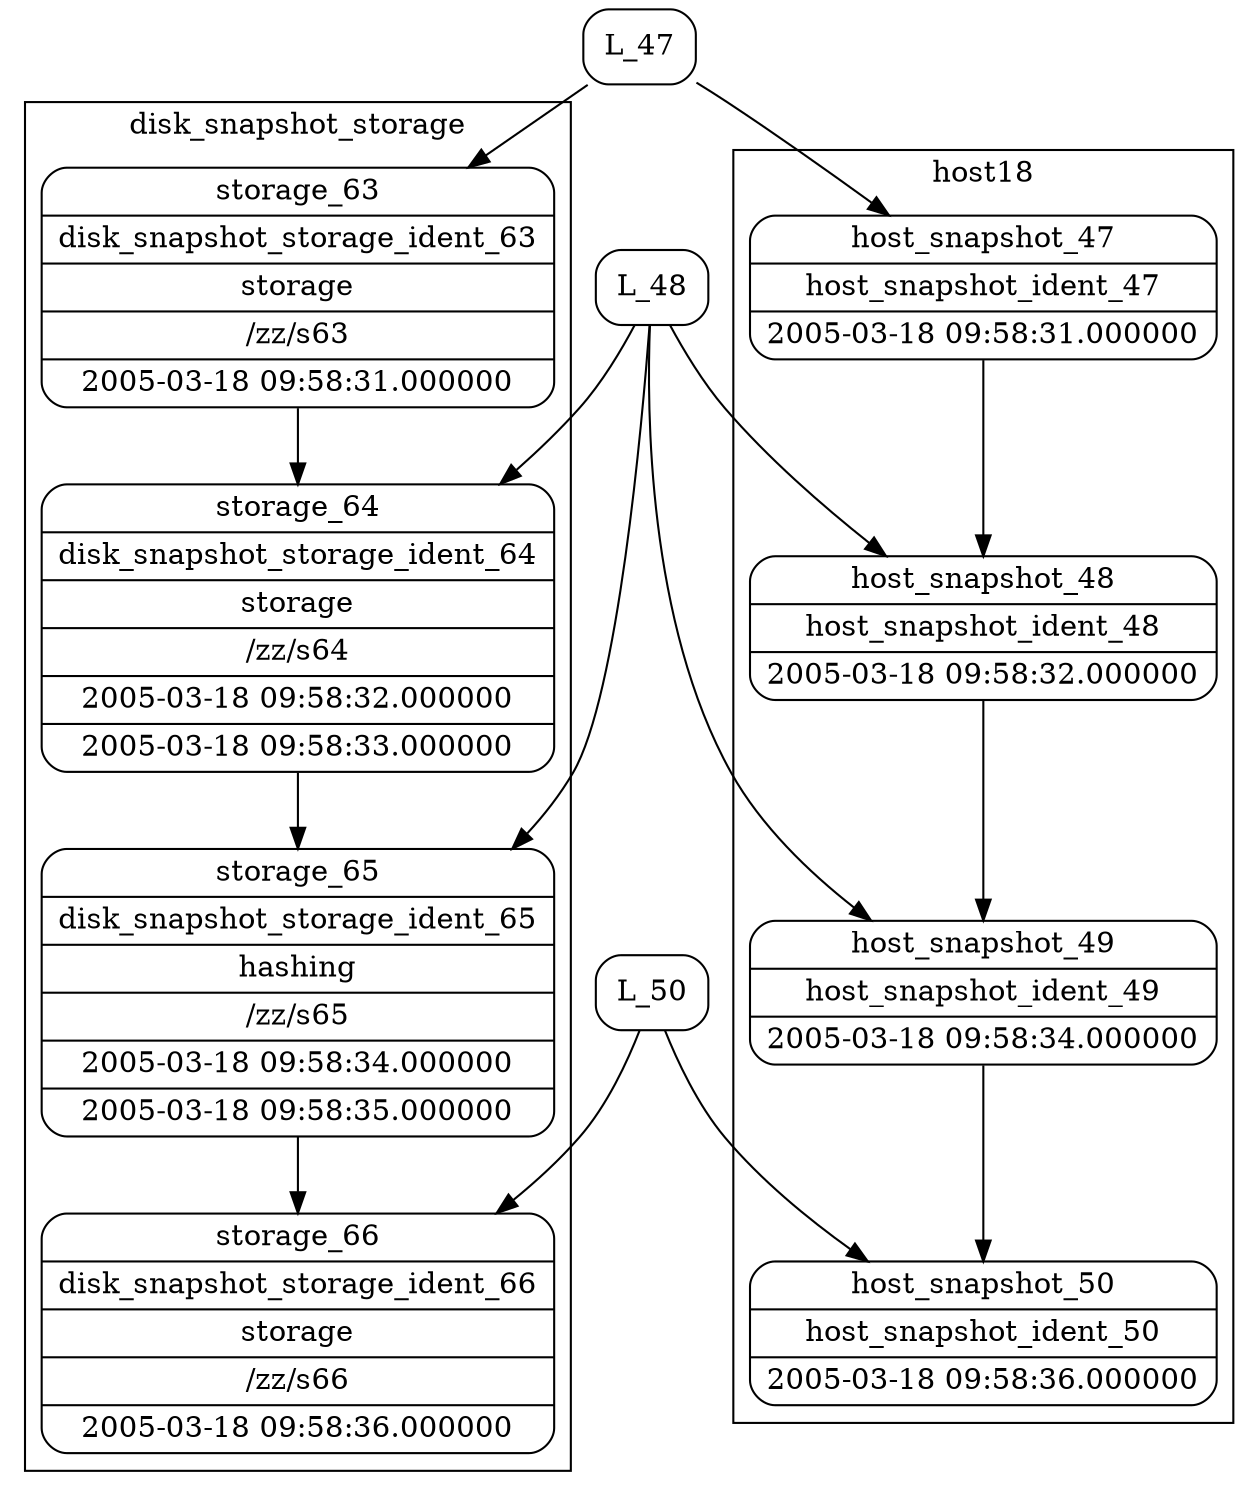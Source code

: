 digraph structs{
rankdir=TB
node[shape=record]
subgraph cluster_host18{
        label = "host18"
        node[shape=record]
        Host_snapshot_47 [label="{<f0> host_snapshot_47|<f1> host_snapshot_ident_47|<f2> 2005-03-18 09:58:31.000000}" shape=Mrecord];
Host_snapshot_48 [label="{<f0> host_snapshot_48|<f1> host_snapshot_ident_48|<f2> 2005-03-18 09:58:32.000000}" shape=Mrecord];
Host_snapshot_49 [label="{<f0> host_snapshot_49|<f1> host_snapshot_ident_49|<f2> 2005-03-18 09:58:34.000000}" shape=Mrecord];
Host_snapshot_50 [label="{<f0> host_snapshot_50|<f1> host_snapshot_ident_50|<f2> 2005-03-18 09:58:36.000000}" shape=Mrecord];
Host_snapshot_47->Host_snapshot_48->Host_snapshot_49->Host_snapshot_50;
}
subgraph cluster_storage{
            label = "disk_snapshot_storage"
            node[shape=record]
            Storage_63 [label="{<f0> storage_63|<f1> disk_snapshot_storage_ident_63|<f2> storage|<f3> /zz/s63|<f4> 2005-03-18 09:58:31.000000}" shape=Mrecord];
Storage_64 [label="{<f0> storage_64|<f1> disk_snapshot_storage_ident_64|<f2> storage|<f3> /zz/s64|<f4> 2005-03-18 09:58:32.000000|<f5> 2005-03-18 09:58:33.000000}" shape=Mrecord];
Storage_65 [label="{<f0> storage_65|<f1> disk_snapshot_storage_ident_65|<f2> hashing|<f3> /zz/s65|<f4> 2005-03-18 09:58:34.000000|<f5> 2005-03-18 09:58:35.000000}" shape=Mrecord];
Storage_66 [label="{<f0> storage_66|<f1> disk_snapshot_storage_ident_66|<f2> storage|<f3> /zz/s66|<f4> 2005-03-18 09:58:36.000000}" shape=Mrecord];
Storage_63 -> Storage_64;Storage_64 -> Storage_65;Storage_65 -> Storage_66;}
Locator_48 [label="<f0> L_48" shape=Mrecord];
Locator_50 [label="<f0> L_50" shape=Mrecord];
Locator_47 [label="<f0> L_47" shape=Mrecord];
Locator_48 -> Host_snapshot_49;
Locator_48 -> Host_snapshot_48;
Locator_50 -> Host_snapshot_50;
Locator_47 -> Host_snapshot_47;
Locator_47 -> Storage_63;
Locator_48 -> Storage_64;
Locator_48 -> Storage_65;
Locator_50 -> Storage_66;
}
